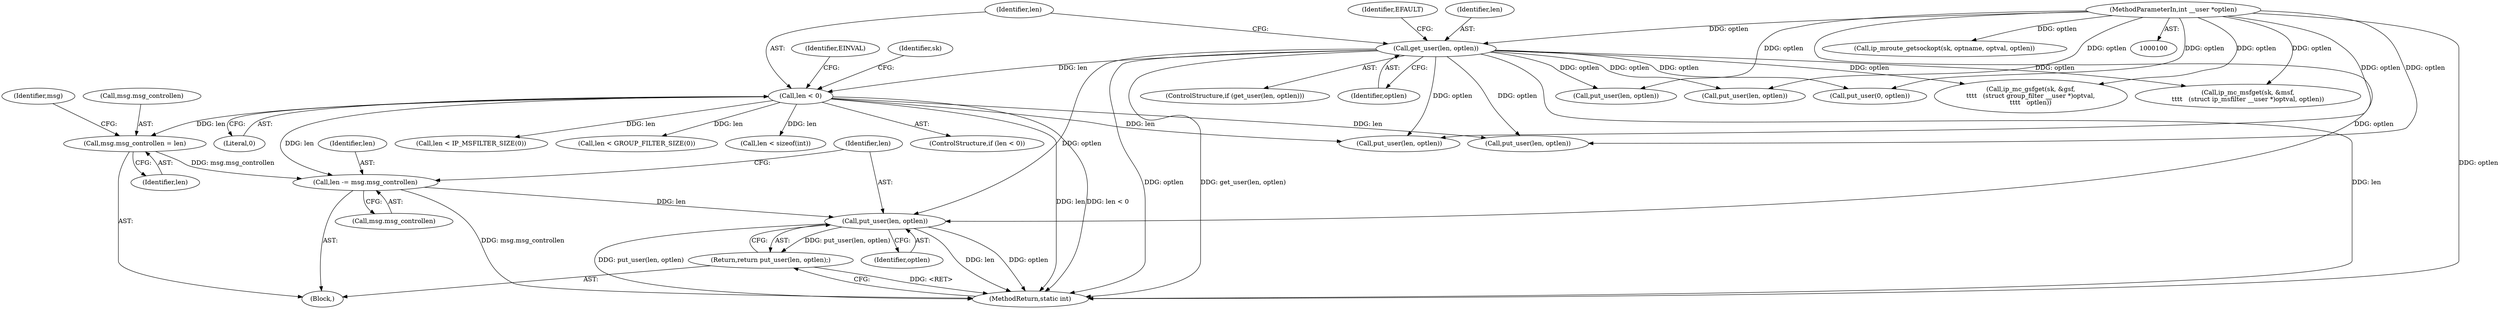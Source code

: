 digraph "0_linux_f6d8bd051c391c1c0458a30b2a7abcd939329259_25@pointer" {
"1000603" [label="(Call,put_user(len, optlen))"];
"1000597" [label="(Call,len -= msg.msg_controllen)"];
"1000523" [label="(Call,msg.msg_controllen = len)"];
"1000138" [label="(Call,len < 0)"];
"1000131" [label="(Call,get_user(len, optlen))"];
"1000105" [label="(MethodParameterIn,int __user *optlen)"];
"1000602" [label="(Return,return put_user(len, optlen);)"];
"1000139" [label="(Identifier,len)"];
"1000637" [label="(Call,len < sizeof(int))"];
"1000597" [label="(Call,len -= msg.msg_controllen)"];
"1000602" [label="(Return,return put_user(len, optlen);)"];
"1000681" [label="(Call,put_user(len, optlen))"];
"1000137" [label="(ControlStructure,if (len < 0))"];
"1000143" [label="(Identifier,EINVAL)"];
"1000603" [label="(Call,put_user(len, optlen))"];
"1000530" [label="(Identifier,msg)"];
"1000130" [label="(ControlStructure,if (get_user(len, optlen)))"];
"1000604" [label="(Identifier,len)"];
"1000505" [label="(Block,)"];
"1000527" [label="(Identifier,len)"];
"1000698" [label="(MethodReturn,static int)"];
"1000140" [label="(Literal,0)"];
"1000189" [label="(Call,put_user(0, optlen))"];
"1000443" [label="(Call,ip_mc_msfget(sk, &msf,\n\t\t\t\t   (struct ip_msfilter __user *)optval, optlen))"];
"1000485" [label="(Call,ip_mc_gsfget(sk, &gsf,\n\t\t\t\t   (struct group_filter __user *)optval,\n\t\t\t\t   optlen))"];
"1000418" [label="(Call,len < IP_MSFILTER_SIZE(0))"];
"1000136" [label="(Identifier,EFAULT)"];
"1000138" [label="(Call,len < 0)"];
"1000460" [label="(Call,len < GROUP_FILTER_SIZE(0))"];
"1000396" [label="(Call,put_user(len, optlen))"];
"1000133" [label="(Identifier,optlen)"];
"1000131" [label="(Call,get_user(len, optlen))"];
"1000125" [label="(Call,ip_mroute_getsockopt(sk, optname, optval, optlen))"];
"1000195" [label="(Call,put_user(len, optlen))"];
"1000598" [label="(Identifier,len)"];
"1000132" [label="(Identifier,len)"];
"1000599" [label="(Call,msg.msg_controllen)"];
"1000524" [label="(Call,msg.msg_controllen)"];
"1000145" [label="(Identifier,sk)"];
"1000105" [label="(MethodParameterIn,int __user *optlen)"];
"1000663" [label="(Call,put_user(len, optlen))"];
"1000523" [label="(Call,msg.msg_controllen = len)"];
"1000605" [label="(Identifier,optlen)"];
"1000603" -> "1000602"  [label="AST: "];
"1000603" -> "1000605"  [label="CFG: "];
"1000604" -> "1000603"  [label="AST: "];
"1000605" -> "1000603"  [label="AST: "];
"1000602" -> "1000603"  [label="CFG: "];
"1000603" -> "1000698"  [label="DDG: len"];
"1000603" -> "1000698"  [label="DDG: optlen"];
"1000603" -> "1000698"  [label="DDG: put_user(len, optlen)"];
"1000603" -> "1000602"  [label="DDG: put_user(len, optlen)"];
"1000597" -> "1000603"  [label="DDG: len"];
"1000131" -> "1000603"  [label="DDG: optlen"];
"1000105" -> "1000603"  [label="DDG: optlen"];
"1000597" -> "1000505"  [label="AST: "];
"1000597" -> "1000599"  [label="CFG: "];
"1000598" -> "1000597"  [label="AST: "];
"1000599" -> "1000597"  [label="AST: "];
"1000604" -> "1000597"  [label="CFG: "];
"1000597" -> "1000698"  [label="DDG: msg.msg_controllen"];
"1000523" -> "1000597"  [label="DDG: msg.msg_controllen"];
"1000138" -> "1000597"  [label="DDG: len"];
"1000523" -> "1000505"  [label="AST: "];
"1000523" -> "1000527"  [label="CFG: "];
"1000524" -> "1000523"  [label="AST: "];
"1000527" -> "1000523"  [label="AST: "];
"1000530" -> "1000523"  [label="CFG: "];
"1000138" -> "1000523"  [label="DDG: len"];
"1000138" -> "1000137"  [label="AST: "];
"1000138" -> "1000140"  [label="CFG: "];
"1000139" -> "1000138"  [label="AST: "];
"1000140" -> "1000138"  [label="AST: "];
"1000143" -> "1000138"  [label="CFG: "];
"1000145" -> "1000138"  [label="CFG: "];
"1000138" -> "1000698"  [label="DDG: len"];
"1000138" -> "1000698"  [label="DDG: len < 0"];
"1000131" -> "1000138"  [label="DDG: len"];
"1000138" -> "1000195"  [label="DDG: len"];
"1000138" -> "1000396"  [label="DDG: len"];
"1000138" -> "1000418"  [label="DDG: len"];
"1000138" -> "1000460"  [label="DDG: len"];
"1000138" -> "1000637"  [label="DDG: len"];
"1000131" -> "1000130"  [label="AST: "];
"1000131" -> "1000133"  [label="CFG: "];
"1000132" -> "1000131"  [label="AST: "];
"1000133" -> "1000131"  [label="AST: "];
"1000136" -> "1000131"  [label="CFG: "];
"1000139" -> "1000131"  [label="CFG: "];
"1000131" -> "1000698"  [label="DDG: len"];
"1000131" -> "1000698"  [label="DDG: optlen"];
"1000131" -> "1000698"  [label="DDG: get_user(len, optlen)"];
"1000105" -> "1000131"  [label="DDG: optlen"];
"1000131" -> "1000189"  [label="DDG: optlen"];
"1000131" -> "1000195"  [label="DDG: optlen"];
"1000131" -> "1000396"  [label="DDG: optlen"];
"1000131" -> "1000443"  [label="DDG: optlen"];
"1000131" -> "1000485"  [label="DDG: optlen"];
"1000131" -> "1000663"  [label="DDG: optlen"];
"1000131" -> "1000681"  [label="DDG: optlen"];
"1000105" -> "1000100"  [label="AST: "];
"1000105" -> "1000698"  [label="DDG: optlen"];
"1000105" -> "1000125"  [label="DDG: optlen"];
"1000105" -> "1000189"  [label="DDG: optlen"];
"1000105" -> "1000195"  [label="DDG: optlen"];
"1000105" -> "1000396"  [label="DDG: optlen"];
"1000105" -> "1000443"  [label="DDG: optlen"];
"1000105" -> "1000485"  [label="DDG: optlen"];
"1000105" -> "1000663"  [label="DDG: optlen"];
"1000105" -> "1000681"  [label="DDG: optlen"];
"1000602" -> "1000505"  [label="AST: "];
"1000698" -> "1000602"  [label="CFG: "];
"1000602" -> "1000698"  [label="DDG: <RET>"];
}
